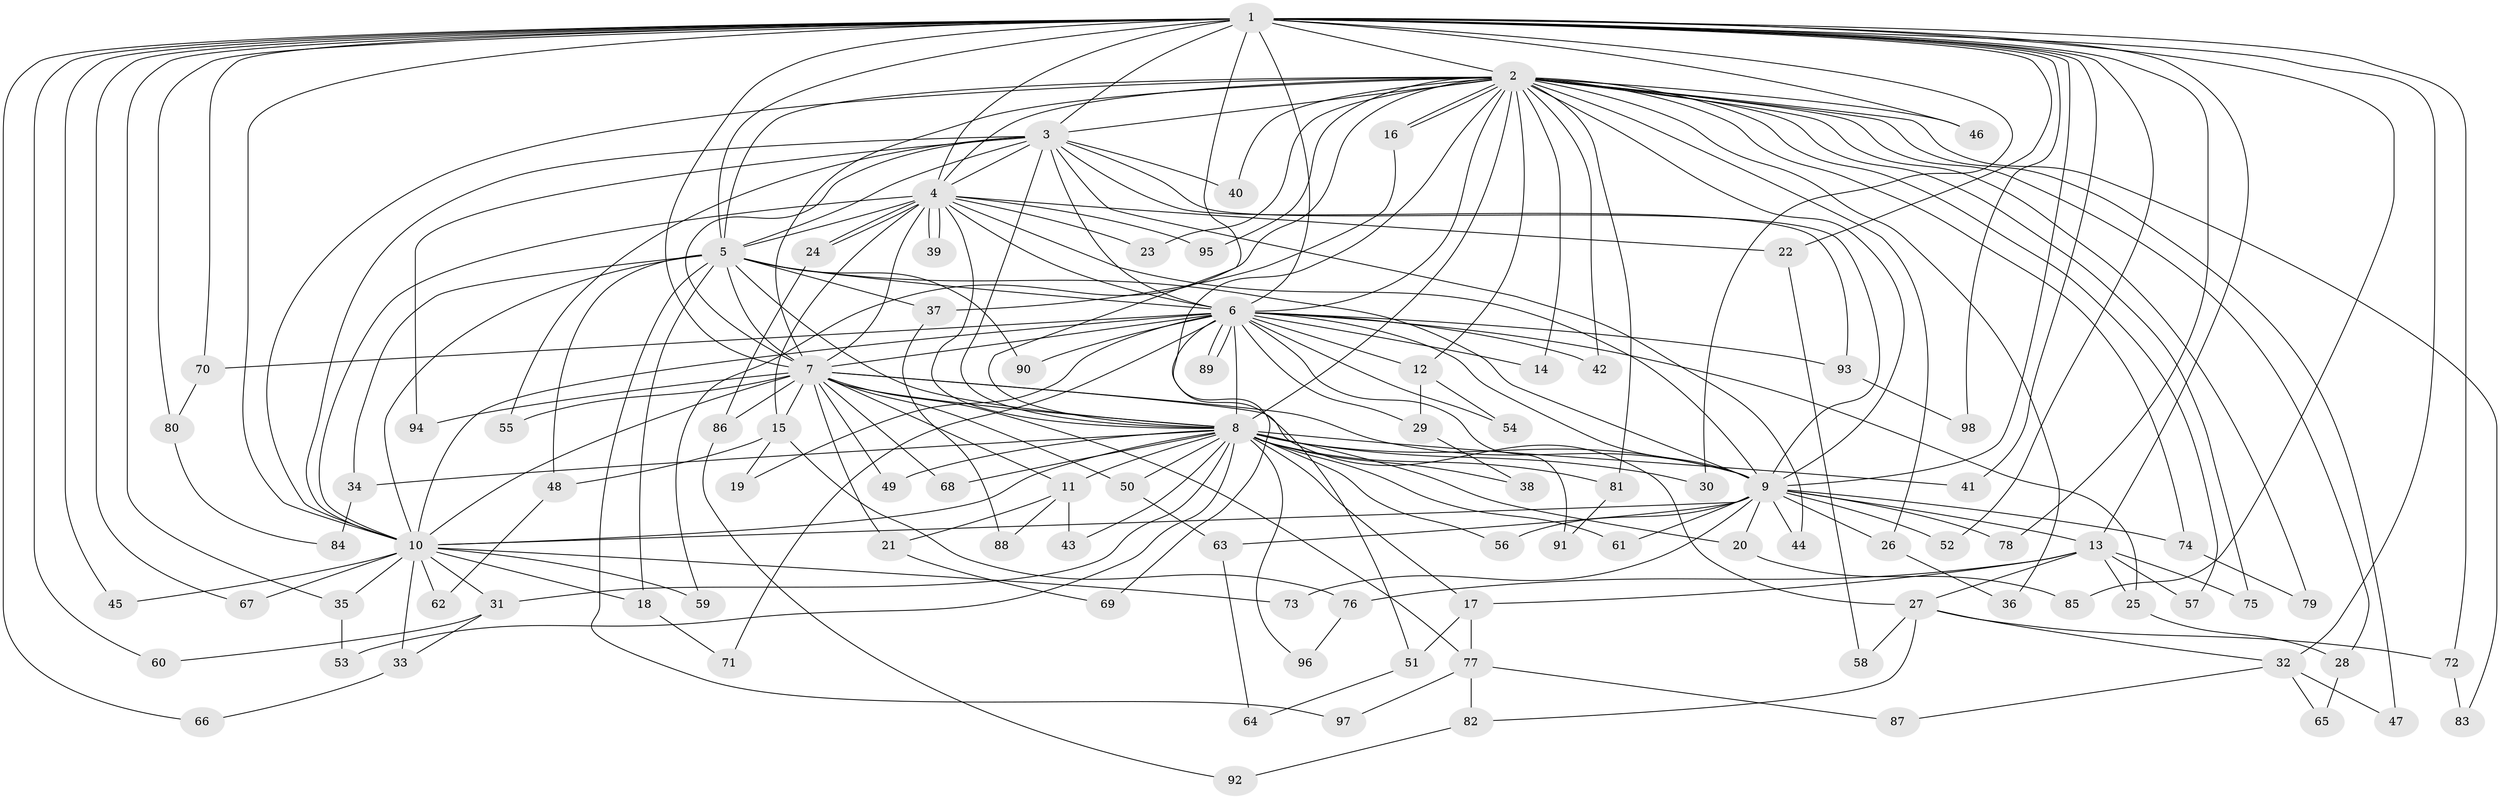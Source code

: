 // coarse degree distribution, {24: 0.013888888888888888, 28: 0.013888888888888888, 19: 0.013888888888888888, 15: 0.027777777777777776, 20: 0.013888888888888888, 16: 0.013888888888888888, 23: 0.013888888888888888, 18: 0.013888888888888888, 5: 0.05555555555555555, 4: 0.06944444444444445, 9: 0.013888888888888888, 2: 0.5, 3: 0.20833333333333334, 7: 0.013888888888888888, 1: 0.013888888888888888}
// Generated by graph-tools (version 1.1) at 2025/23/03/03/25 07:23:40]
// undirected, 98 vertices, 221 edges
graph export_dot {
graph [start="1"]
  node [color=gray90,style=filled];
  1;
  2;
  3;
  4;
  5;
  6;
  7;
  8;
  9;
  10;
  11;
  12;
  13;
  14;
  15;
  16;
  17;
  18;
  19;
  20;
  21;
  22;
  23;
  24;
  25;
  26;
  27;
  28;
  29;
  30;
  31;
  32;
  33;
  34;
  35;
  36;
  37;
  38;
  39;
  40;
  41;
  42;
  43;
  44;
  45;
  46;
  47;
  48;
  49;
  50;
  51;
  52;
  53;
  54;
  55;
  56;
  57;
  58;
  59;
  60;
  61;
  62;
  63;
  64;
  65;
  66;
  67;
  68;
  69;
  70;
  71;
  72;
  73;
  74;
  75;
  76;
  77;
  78;
  79;
  80;
  81;
  82;
  83;
  84;
  85;
  86;
  87;
  88;
  89;
  90;
  91;
  92;
  93;
  94;
  95;
  96;
  97;
  98;
  1 -- 2;
  1 -- 3;
  1 -- 4;
  1 -- 5;
  1 -- 6;
  1 -- 7;
  1 -- 8;
  1 -- 9;
  1 -- 10;
  1 -- 13;
  1 -- 22;
  1 -- 30;
  1 -- 32;
  1 -- 35;
  1 -- 41;
  1 -- 45;
  1 -- 46;
  1 -- 52;
  1 -- 60;
  1 -- 66;
  1 -- 67;
  1 -- 70;
  1 -- 72;
  1 -- 78;
  1 -- 80;
  1 -- 85;
  1 -- 98;
  2 -- 3;
  2 -- 4;
  2 -- 5;
  2 -- 6;
  2 -- 7;
  2 -- 8;
  2 -- 9;
  2 -- 10;
  2 -- 12;
  2 -- 14;
  2 -- 16;
  2 -- 16;
  2 -- 23;
  2 -- 26;
  2 -- 28;
  2 -- 36;
  2 -- 40;
  2 -- 42;
  2 -- 46;
  2 -- 47;
  2 -- 51;
  2 -- 57;
  2 -- 59;
  2 -- 74;
  2 -- 75;
  2 -- 79;
  2 -- 81;
  2 -- 83;
  2 -- 95;
  3 -- 4;
  3 -- 5;
  3 -- 6;
  3 -- 7;
  3 -- 8;
  3 -- 9;
  3 -- 10;
  3 -- 40;
  3 -- 44;
  3 -- 55;
  3 -- 93;
  3 -- 94;
  4 -- 5;
  4 -- 6;
  4 -- 7;
  4 -- 8;
  4 -- 9;
  4 -- 10;
  4 -- 15;
  4 -- 22;
  4 -- 23;
  4 -- 24;
  4 -- 24;
  4 -- 39;
  4 -- 39;
  4 -- 95;
  5 -- 6;
  5 -- 7;
  5 -- 8;
  5 -- 9;
  5 -- 10;
  5 -- 18;
  5 -- 34;
  5 -- 37;
  5 -- 48;
  5 -- 90;
  5 -- 97;
  6 -- 7;
  6 -- 8;
  6 -- 9;
  6 -- 10;
  6 -- 12;
  6 -- 14;
  6 -- 19;
  6 -- 25;
  6 -- 29;
  6 -- 42;
  6 -- 54;
  6 -- 69;
  6 -- 70;
  6 -- 71;
  6 -- 89;
  6 -- 89;
  6 -- 90;
  6 -- 91;
  6 -- 93;
  7 -- 8;
  7 -- 9;
  7 -- 10;
  7 -- 11;
  7 -- 15;
  7 -- 21;
  7 -- 27;
  7 -- 49;
  7 -- 50;
  7 -- 55;
  7 -- 68;
  7 -- 77;
  7 -- 86;
  7 -- 94;
  8 -- 9;
  8 -- 10;
  8 -- 11;
  8 -- 17;
  8 -- 20;
  8 -- 30;
  8 -- 31;
  8 -- 34;
  8 -- 38;
  8 -- 41;
  8 -- 43;
  8 -- 49;
  8 -- 50;
  8 -- 53;
  8 -- 56;
  8 -- 61;
  8 -- 68;
  8 -- 81;
  8 -- 96;
  9 -- 10;
  9 -- 13;
  9 -- 20;
  9 -- 26;
  9 -- 44;
  9 -- 52;
  9 -- 56;
  9 -- 61;
  9 -- 63;
  9 -- 73;
  9 -- 74;
  9 -- 78;
  10 -- 18;
  10 -- 31;
  10 -- 33;
  10 -- 35;
  10 -- 45;
  10 -- 59;
  10 -- 62;
  10 -- 67;
  10 -- 73;
  11 -- 21;
  11 -- 43;
  11 -- 88;
  12 -- 29;
  12 -- 54;
  13 -- 17;
  13 -- 25;
  13 -- 27;
  13 -- 57;
  13 -- 75;
  13 -- 76;
  15 -- 19;
  15 -- 48;
  15 -- 76;
  16 -- 37;
  17 -- 51;
  17 -- 77;
  18 -- 71;
  20 -- 85;
  21 -- 69;
  22 -- 58;
  24 -- 86;
  25 -- 28;
  26 -- 36;
  27 -- 32;
  27 -- 58;
  27 -- 72;
  27 -- 82;
  28 -- 65;
  29 -- 38;
  31 -- 33;
  31 -- 60;
  32 -- 47;
  32 -- 65;
  32 -- 87;
  33 -- 66;
  34 -- 84;
  35 -- 53;
  37 -- 88;
  48 -- 62;
  50 -- 63;
  51 -- 64;
  63 -- 64;
  70 -- 80;
  72 -- 83;
  74 -- 79;
  76 -- 96;
  77 -- 82;
  77 -- 87;
  77 -- 97;
  80 -- 84;
  81 -- 91;
  82 -- 92;
  86 -- 92;
  93 -- 98;
}
